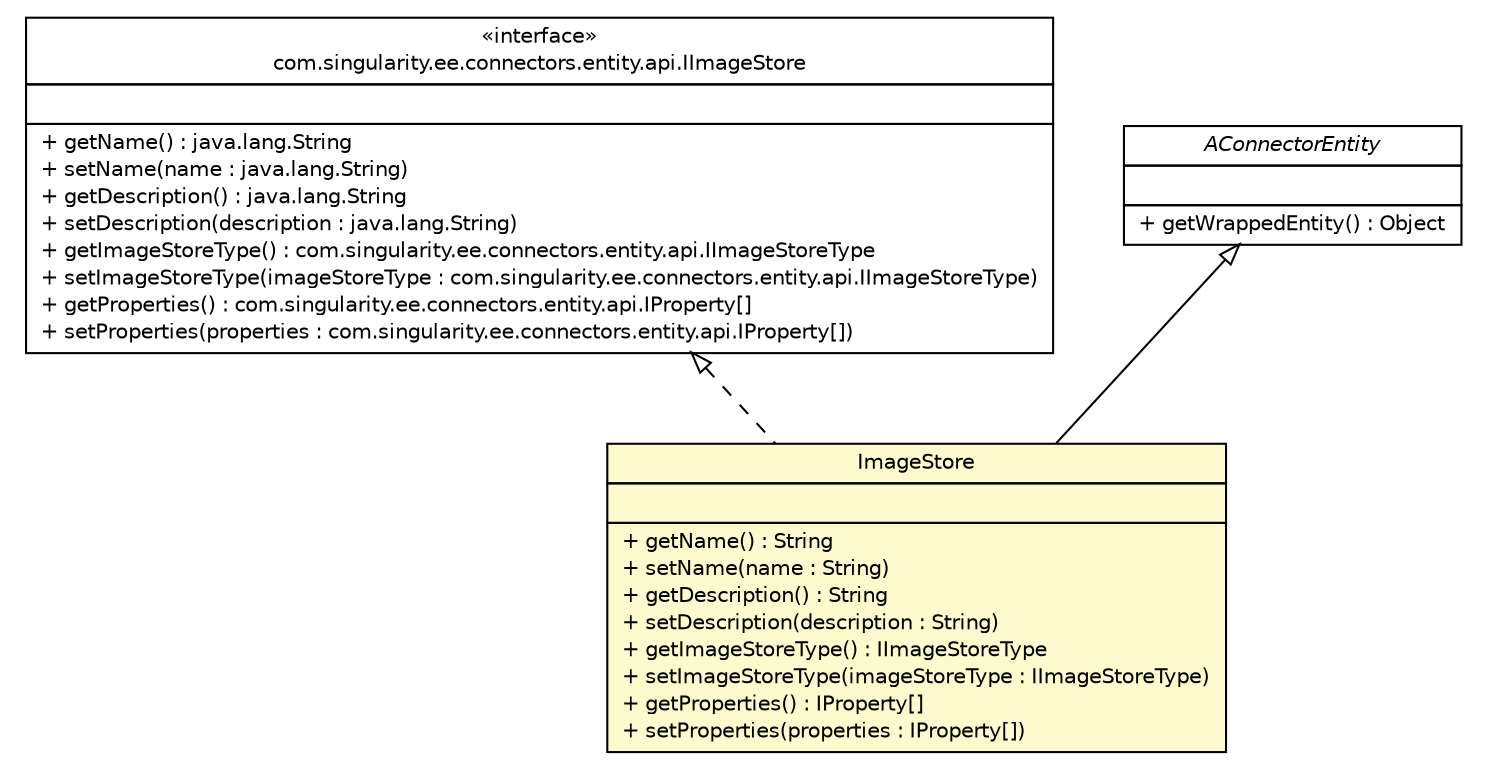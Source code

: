 #!/usr/local/bin/dot
#
# Class diagram 
# Generated by UMLGraph version 5.4 (http://www.umlgraph.org/)
#

digraph G {
	edge [fontname="Helvetica",fontsize=10,labelfontname="Helvetica",labelfontsize=10];
	node [fontname="Helvetica",fontsize=10,shape=plaintext];
	nodesep=0.25;
	ranksep=0.5;
	// com.singularity.ee.connectors.entity.api.IImageStore
	c1408 [label=<<table title="com.singularity.ee.connectors.entity.api.IImageStore" border="0" cellborder="1" cellspacing="0" cellpadding="2" port="p" href="../api/IImageStore.html">
		<tr><td><table border="0" cellspacing="0" cellpadding="1">
<tr><td align="center" balign="center"> &#171;interface&#187; </td></tr>
<tr><td align="center" balign="center"> com.singularity.ee.connectors.entity.api.IImageStore </td></tr>
		</table></td></tr>
		<tr><td><table border="0" cellspacing="0" cellpadding="1">
<tr><td align="left" balign="left">  </td></tr>
		</table></td></tr>
		<tr><td><table border="0" cellspacing="0" cellpadding="1">
<tr><td align="left" balign="left"> + getName() : java.lang.String </td></tr>
<tr><td align="left" balign="left"> + setName(name : java.lang.String) </td></tr>
<tr><td align="left" balign="left"> + getDescription() : java.lang.String </td></tr>
<tr><td align="left" balign="left"> + setDescription(description : java.lang.String) </td></tr>
<tr><td align="left" balign="left"> + getImageStoreType() : com.singularity.ee.connectors.entity.api.IImageStoreType </td></tr>
<tr><td align="left" balign="left"> + setImageStoreType(imageStoreType : com.singularity.ee.connectors.entity.api.IImageStoreType) </td></tr>
<tr><td align="left" balign="left"> + getProperties() : com.singularity.ee.connectors.entity.api.IProperty[] </td></tr>
<tr><td align="left" balign="left"> + setProperties(properties : com.singularity.ee.connectors.entity.api.IProperty[]) </td></tr>
		</table></td></tr>
		</table>>, URL="../api/IImageStore.html", fontname="Helvetica", fontcolor="black", fontsize=10.0];
	// com.singularity.ee.connectors.entity.impl.AConnectorEntity
	c1421 [label=<<table title="com.singularity.ee.connectors.entity.impl.AConnectorEntity" border="0" cellborder="1" cellspacing="0" cellpadding="2" port="p" href="./AConnectorEntity.html">
		<tr><td><table border="0" cellspacing="0" cellpadding="1">
<tr><td align="center" balign="center"><font face="Helvetica-Oblique"> AConnectorEntity </font></td></tr>
		</table></td></tr>
		<tr><td><table border="0" cellspacing="0" cellpadding="1">
<tr><td align="left" balign="left">  </td></tr>
		</table></td></tr>
		<tr><td><table border="0" cellspacing="0" cellpadding="1">
<tr><td align="left" balign="left"> + getWrappedEntity() : Object </td></tr>
		</table></td></tr>
		</table>>, URL="./AConnectorEntity.html", fontname="Helvetica", fontcolor="black", fontsize=10.0];
	// com.singularity.ee.connectors.entity.impl.ImageStore
	c1430 [label=<<table title="com.singularity.ee.connectors.entity.impl.ImageStore" border="0" cellborder="1" cellspacing="0" cellpadding="2" port="p" bgcolor="lemonChiffon" href="./ImageStore.html">
		<tr><td><table border="0" cellspacing="0" cellpadding="1">
<tr><td align="center" balign="center"> ImageStore </td></tr>
		</table></td></tr>
		<tr><td><table border="0" cellspacing="0" cellpadding="1">
<tr><td align="left" balign="left">  </td></tr>
		</table></td></tr>
		<tr><td><table border="0" cellspacing="0" cellpadding="1">
<tr><td align="left" balign="left"> + getName() : String </td></tr>
<tr><td align="left" balign="left"> + setName(name : String) </td></tr>
<tr><td align="left" balign="left"> + getDescription() : String </td></tr>
<tr><td align="left" balign="left"> + setDescription(description : String) </td></tr>
<tr><td align="left" balign="left"> + getImageStoreType() : IImageStoreType </td></tr>
<tr><td align="left" balign="left"> + setImageStoreType(imageStoreType : IImageStoreType) </td></tr>
<tr><td align="left" balign="left"> + getProperties() : IProperty[] </td></tr>
<tr><td align="left" balign="left"> + setProperties(properties : IProperty[]) </td></tr>
		</table></td></tr>
		</table>>, URL="./ImageStore.html", fontname="Helvetica", fontcolor="black", fontsize=10.0];
	//com.singularity.ee.connectors.entity.impl.ImageStore extends com.singularity.ee.connectors.entity.impl.AConnectorEntity
	c1421:p -> c1430:p [dir=back,arrowtail=empty];
	//com.singularity.ee.connectors.entity.impl.ImageStore implements com.singularity.ee.connectors.entity.api.IImageStore
	c1408:p -> c1430:p [dir=back,arrowtail=empty,style=dashed];
}

